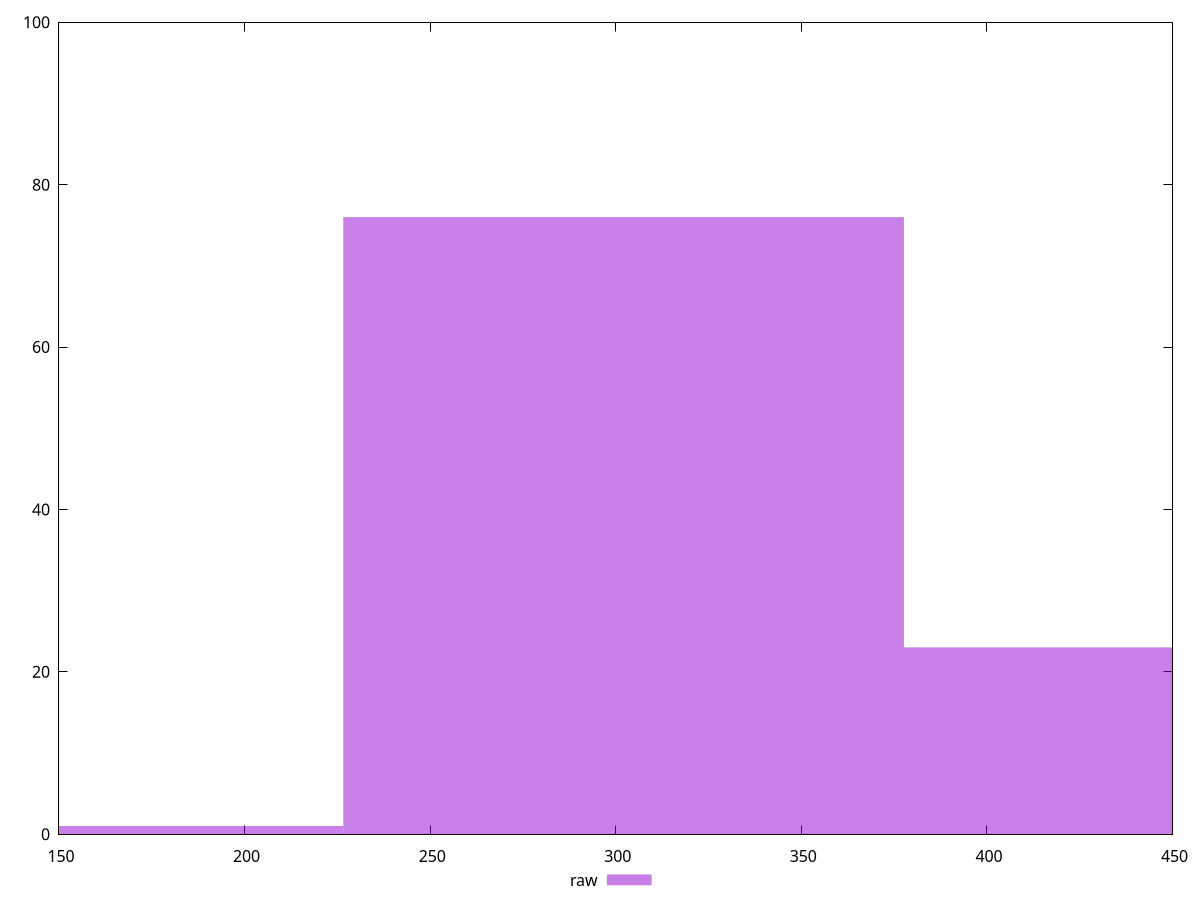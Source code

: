 reset

$raw <<EOF
453.1707590804101 23
302.11383938694007 76
151.05691969347004 1
EOF

set key outside below
set boxwidth 151.05691969347004
set xrange [150:450]
set yrange [0:100]
set trange [0:100]
set style fill transparent solid 0.5 noborder
set terminal svg size 640, 490 enhanced background rgb 'white'
set output "reports/report_00032_2021-02-25T10-28-15.087Z/unused-css-rules/samples/astro/raw/histogram.svg"

plot $raw title "raw" with boxes

reset
